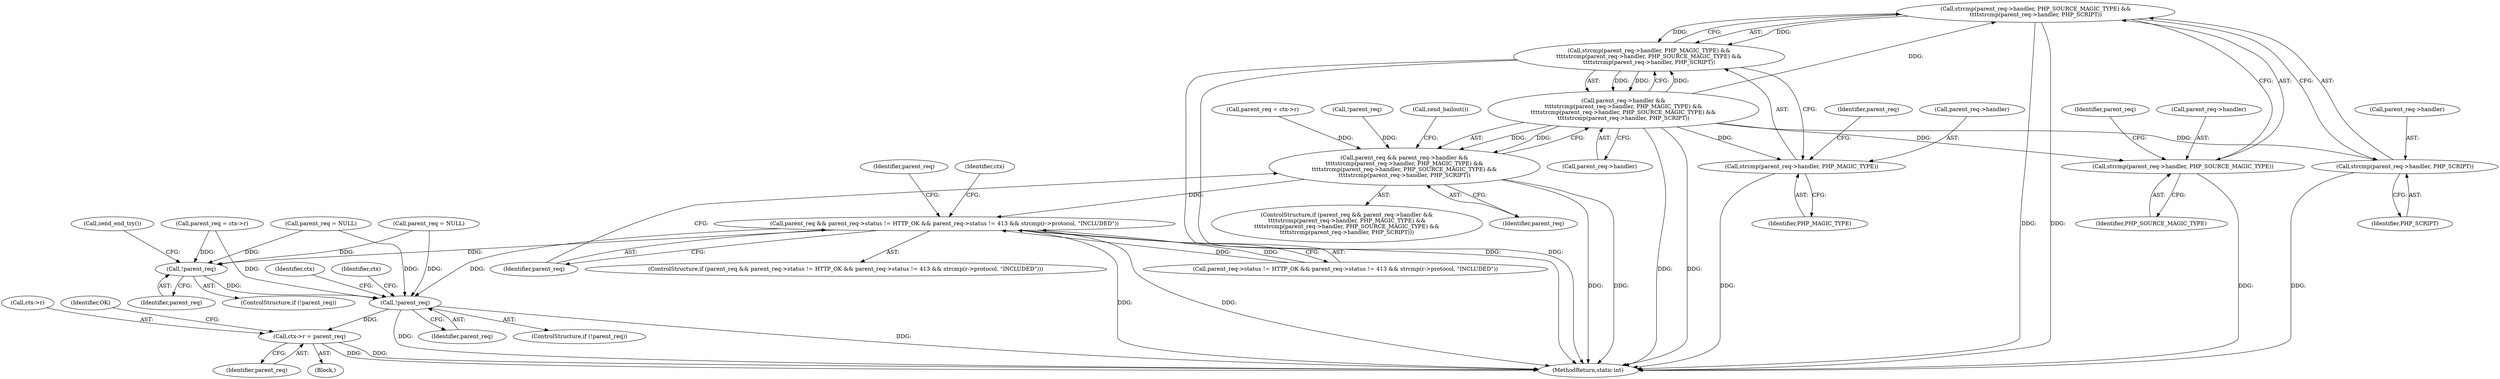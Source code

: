 digraph "0_php-src_23b057742e3cf199612fa8050ae86cae675e214e@API" {
"1000366" [label="(Call,strcmp(parent_req->handler, PHP_SOURCE_MAGIC_TYPE) &&\n\t\t\t\tstrcmp(parent_req->handler, PHP_SCRIPT))"];
"1000356" [label="(Call,parent_req->handler &&\n\t\t\t\tstrcmp(parent_req->handler, PHP_MAGIC_TYPE) &&\n\t\t\t\tstrcmp(parent_req->handler, PHP_SOURCE_MAGIC_TYPE) &&\n\t\t\t\tstrcmp(parent_req->handler, PHP_SCRIPT))"];
"1000360" [label="(Call,strcmp(parent_req->handler, PHP_MAGIC_TYPE) &&\n\t\t\t\tstrcmp(parent_req->handler, PHP_SOURCE_MAGIC_TYPE) &&\n\t\t\t\tstrcmp(parent_req->handler, PHP_SCRIPT))"];
"1000366" [label="(Call,strcmp(parent_req->handler, PHP_SOURCE_MAGIC_TYPE) &&\n\t\t\t\tstrcmp(parent_req->handler, PHP_SCRIPT))"];
"1000354" [label="(Call,parent_req && parent_req->handler &&\n\t\t\t\tstrcmp(parent_req->handler, PHP_MAGIC_TYPE) &&\n\t\t\t\tstrcmp(parent_req->handler, PHP_SOURCE_MAGIC_TYPE) &&\n\t\t\t\tstrcmp(parent_req->handler, PHP_SCRIPT))"];
"1000381" [label="(Call,parent_req && parent_req->status != HTTP_OK && parent_req->status != 413 && strcmp(r->protocol, \"INCLUDED\"))"];
"1000473" [label="(Call,!parent_req)"];
"1000480" [label="(Call,!parent_req)"];
"1000536" [label="(Call,ctx->r = parent_req)"];
"1000361" [label="(Call,strcmp(parent_req->handler, PHP_MAGIC_TYPE))"];
"1000367" [label="(Call,strcmp(parent_req->handler, PHP_SOURCE_MAGIC_TYPE))"];
"1000372" [label="(Call,strcmp(parent_req->handler, PHP_SCRIPT))"];
"1000365" [label="(Identifier,PHP_MAGIC_TYPE)"];
"1000369" [label="(Identifier,parent_req)"];
"1000381" [label="(Call,parent_req && parent_req->status != HTTP_OK && parent_req->status != 413 && strcmp(r->protocol, \"INCLUDED\"))"];
"1000354" [label="(Call,parent_req && parent_req->handler &&\n\t\t\t\tstrcmp(parent_req->handler, PHP_MAGIC_TYPE) &&\n\t\t\t\tstrcmp(parent_req->handler, PHP_SOURCE_MAGIC_TYPE) &&\n\t\t\t\tstrcmp(parent_req->handler, PHP_SCRIPT))"];
"1000373" [label="(Call,parent_req->handler)"];
"1000119" [label="(Call,parent_req = NULL)"];
"1000481" [label="(Identifier,parent_req)"];
"1000353" [label="(ControlStructure,if (parent_req && parent_req->handler &&\n\t\t\t\tstrcmp(parent_req->handler, PHP_MAGIC_TYPE) &&\n\t\t\t\tstrcmp(parent_req->handler, PHP_SOURCE_MAGIC_TYPE) &&\n\t\t\t\tstrcmp(parent_req->handler, PHP_SCRIPT)))"];
"1000537" [label="(Call,ctx->r)"];
"1000348" [label="(Call,parent_req = ctx->r)"];
"1000472" [label="(ControlStructure,if (!parent_req))"];
"1000374" [label="(Identifier,parent_req)"];
"1000538" [label="(Identifier,ctx)"];
"1000478" [label="(Call,zend_end_try())"];
"1000355" [label="(Identifier,parent_req)"];
"1000357" [label="(Call,parent_req->handler)"];
"1000356" [label="(Call,parent_req->handler &&\n\t\t\t\tstrcmp(parent_req->handler, PHP_MAGIC_TYPE) &&\n\t\t\t\tstrcmp(parent_req->handler, PHP_SOURCE_MAGIC_TYPE) &&\n\t\t\t\tstrcmp(parent_req->handler, PHP_SCRIPT))"];
"1000383" [label="(Call,parent_req->status != HTTP_OK && parent_req->status != 413 && strcmp(r->protocol, \"INCLUDED\"))"];
"1000382" [label="(Identifier,parent_req)"];
"1000485" [label="(Identifier,ctx)"];
"1000366" [label="(Call,strcmp(parent_req->handler, PHP_SOURCE_MAGIC_TYPE) &&\n\t\t\t\tstrcmp(parent_req->handler, PHP_SCRIPT))"];
"1000401" [label="(Call,parent_req = NULL)"];
"1000407" [label="(Identifier,ctx)"];
"1000371" [label="(Identifier,PHP_SOURCE_MAGIC_TYPE)"];
"1000367" [label="(Call,strcmp(parent_req->handler, PHP_SOURCE_MAGIC_TYPE))"];
"1000376" [label="(Identifier,PHP_SCRIPT)"];
"1000542" [label="(Identifier,OK)"];
"1000473" [label="(Call,!parent_req)"];
"1000187" [label="(Call,parent_req = ctx->r)"];
"1000479" [label="(ControlStructure,if (!parent_req))"];
"1000345" [label="(Call,!parent_req)"];
"1000368" [label="(Call,parent_req->handler)"];
"1000540" [label="(Identifier,parent_req)"];
"1000360" [label="(Call,strcmp(parent_req->handler, PHP_MAGIC_TYPE) &&\n\t\t\t\tstrcmp(parent_req->handler, PHP_SOURCE_MAGIC_TYPE) &&\n\t\t\t\tstrcmp(parent_req->handler, PHP_SCRIPT))"];
"1000535" [label="(Block,)"];
"1000474" [label="(Identifier,parent_req)"];
"1000380" [label="(ControlStructure,if (parent_req && parent_req->status != HTTP_OK && parent_req->status != 413 && strcmp(r->protocol, \"INCLUDED\")))"];
"1000543" [label="(MethodReturn,static int)"];
"1000536" [label="(Call,ctx->r = parent_req)"];
"1000402" [label="(Identifier,parent_req)"];
"1000361" [label="(Call,strcmp(parent_req->handler, PHP_MAGIC_TYPE))"];
"1000379" [label="(Call,zend_bailout())"];
"1000362" [label="(Call,parent_req->handler)"];
"1000372" [label="(Call,strcmp(parent_req->handler, PHP_SCRIPT))"];
"1000480" [label="(Call,!parent_req)"];
"1000366" -> "1000360"  [label="AST: "];
"1000366" -> "1000367"  [label="CFG: "];
"1000366" -> "1000372"  [label="CFG: "];
"1000367" -> "1000366"  [label="AST: "];
"1000372" -> "1000366"  [label="AST: "];
"1000360" -> "1000366"  [label="CFG: "];
"1000366" -> "1000543"  [label="DDG: "];
"1000366" -> "1000543"  [label="DDG: "];
"1000366" -> "1000360"  [label="DDG: "];
"1000366" -> "1000360"  [label="DDG: "];
"1000356" -> "1000366"  [label="DDG: "];
"1000356" -> "1000354"  [label="AST: "];
"1000356" -> "1000357"  [label="CFG: "];
"1000356" -> "1000360"  [label="CFG: "];
"1000357" -> "1000356"  [label="AST: "];
"1000360" -> "1000356"  [label="AST: "];
"1000354" -> "1000356"  [label="CFG: "];
"1000356" -> "1000543"  [label="DDG: "];
"1000356" -> "1000543"  [label="DDG: "];
"1000356" -> "1000354"  [label="DDG: "];
"1000356" -> "1000354"  [label="DDG: "];
"1000360" -> "1000356"  [label="DDG: "];
"1000360" -> "1000356"  [label="DDG: "];
"1000356" -> "1000360"  [label="DDG: "];
"1000356" -> "1000361"  [label="DDG: "];
"1000356" -> "1000367"  [label="DDG: "];
"1000356" -> "1000372"  [label="DDG: "];
"1000360" -> "1000361"  [label="CFG: "];
"1000361" -> "1000360"  [label="AST: "];
"1000360" -> "1000543"  [label="DDG: "];
"1000360" -> "1000543"  [label="DDG: "];
"1000354" -> "1000353"  [label="AST: "];
"1000354" -> "1000355"  [label="CFG: "];
"1000355" -> "1000354"  [label="AST: "];
"1000379" -> "1000354"  [label="CFG: "];
"1000382" -> "1000354"  [label="CFG: "];
"1000354" -> "1000543"  [label="DDG: "];
"1000354" -> "1000543"  [label="DDG: "];
"1000348" -> "1000354"  [label="DDG: "];
"1000345" -> "1000354"  [label="DDG: "];
"1000354" -> "1000381"  [label="DDG: "];
"1000381" -> "1000380"  [label="AST: "];
"1000381" -> "1000382"  [label="CFG: "];
"1000381" -> "1000383"  [label="CFG: "];
"1000382" -> "1000381"  [label="AST: "];
"1000383" -> "1000381"  [label="AST: "];
"1000402" -> "1000381"  [label="CFG: "];
"1000407" -> "1000381"  [label="CFG: "];
"1000381" -> "1000543"  [label="DDG: "];
"1000381" -> "1000543"  [label="DDG: "];
"1000383" -> "1000381"  [label="DDG: "];
"1000383" -> "1000381"  [label="DDG: "];
"1000381" -> "1000473"  [label="DDG: "];
"1000381" -> "1000480"  [label="DDG: "];
"1000473" -> "1000472"  [label="AST: "];
"1000473" -> "1000474"  [label="CFG: "];
"1000474" -> "1000473"  [label="AST: "];
"1000478" -> "1000473"  [label="CFG: "];
"1000187" -> "1000473"  [label="DDG: "];
"1000401" -> "1000473"  [label="DDG: "];
"1000119" -> "1000473"  [label="DDG: "];
"1000473" -> "1000480"  [label="DDG: "];
"1000480" -> "1000479"  [label="AST: "];
"1000480" -> "1000481"  [label="CFG: "];
"1000481" -> "1000480"  [label="AST: "];
"1000485" -> "1000480"  [label="CFG: "];
"1000538" -> "1000480"  [label="CFG: "];
"1000480" -> "1000543"  [label="DDG: "];
"1000480" -> "1000543"  [label="DDG: "];
"1000187" -> "1000480"  [label="DDG: "];
"1000401" -> "1000480"  [label="DDG: "];
"1000119" -> "1000480"  [label="DDG: "];
"1000480" -> "1000536"  [label="DDG: "];
"1000536" -> "1000535"  [label="AST: "];
"1000536" -> "1000540"  [label="CFG: "];
"1000537" -> "1000536"  [label="AST: "];
"1000540" -> "1000536"  [label="AST: "];
"1000542" -> "1000536"  [label="CFG: "];
"1000536" -> "1000543"  [label="DDG: "];
"1000536" -> "1000543"  [label="DDG: "];
"1000361" -> "1000365"  [label="CFG: "];
"1000362" -> "1000361"  [label="AST: "];
"1000365" -> "1000361"  [label="AST: "];
"1000369" -> "1000361"  [label="CFG: "];
"1000361" -> "1000543"  [label="DDG: "];
"1000367" -> "1000371"  [label="CFG: "];
"1000368" -> "1000367"  [label="AST: "];
"1000371" -> "1000367"  [label="AST: "];
"1000374" -> "1000367"  [label="CFG: "];
"1000367" -> "1000543"  [label="DDG: "];
"1000372" -> "1000376"  [label="CFG: "];
"1000373" -> "1000372"  [label="AST: "];
"1000376" -> "1000372"  [label="AST: "];
"1000372" -> "1000543"  [label="DDG: "];
}
